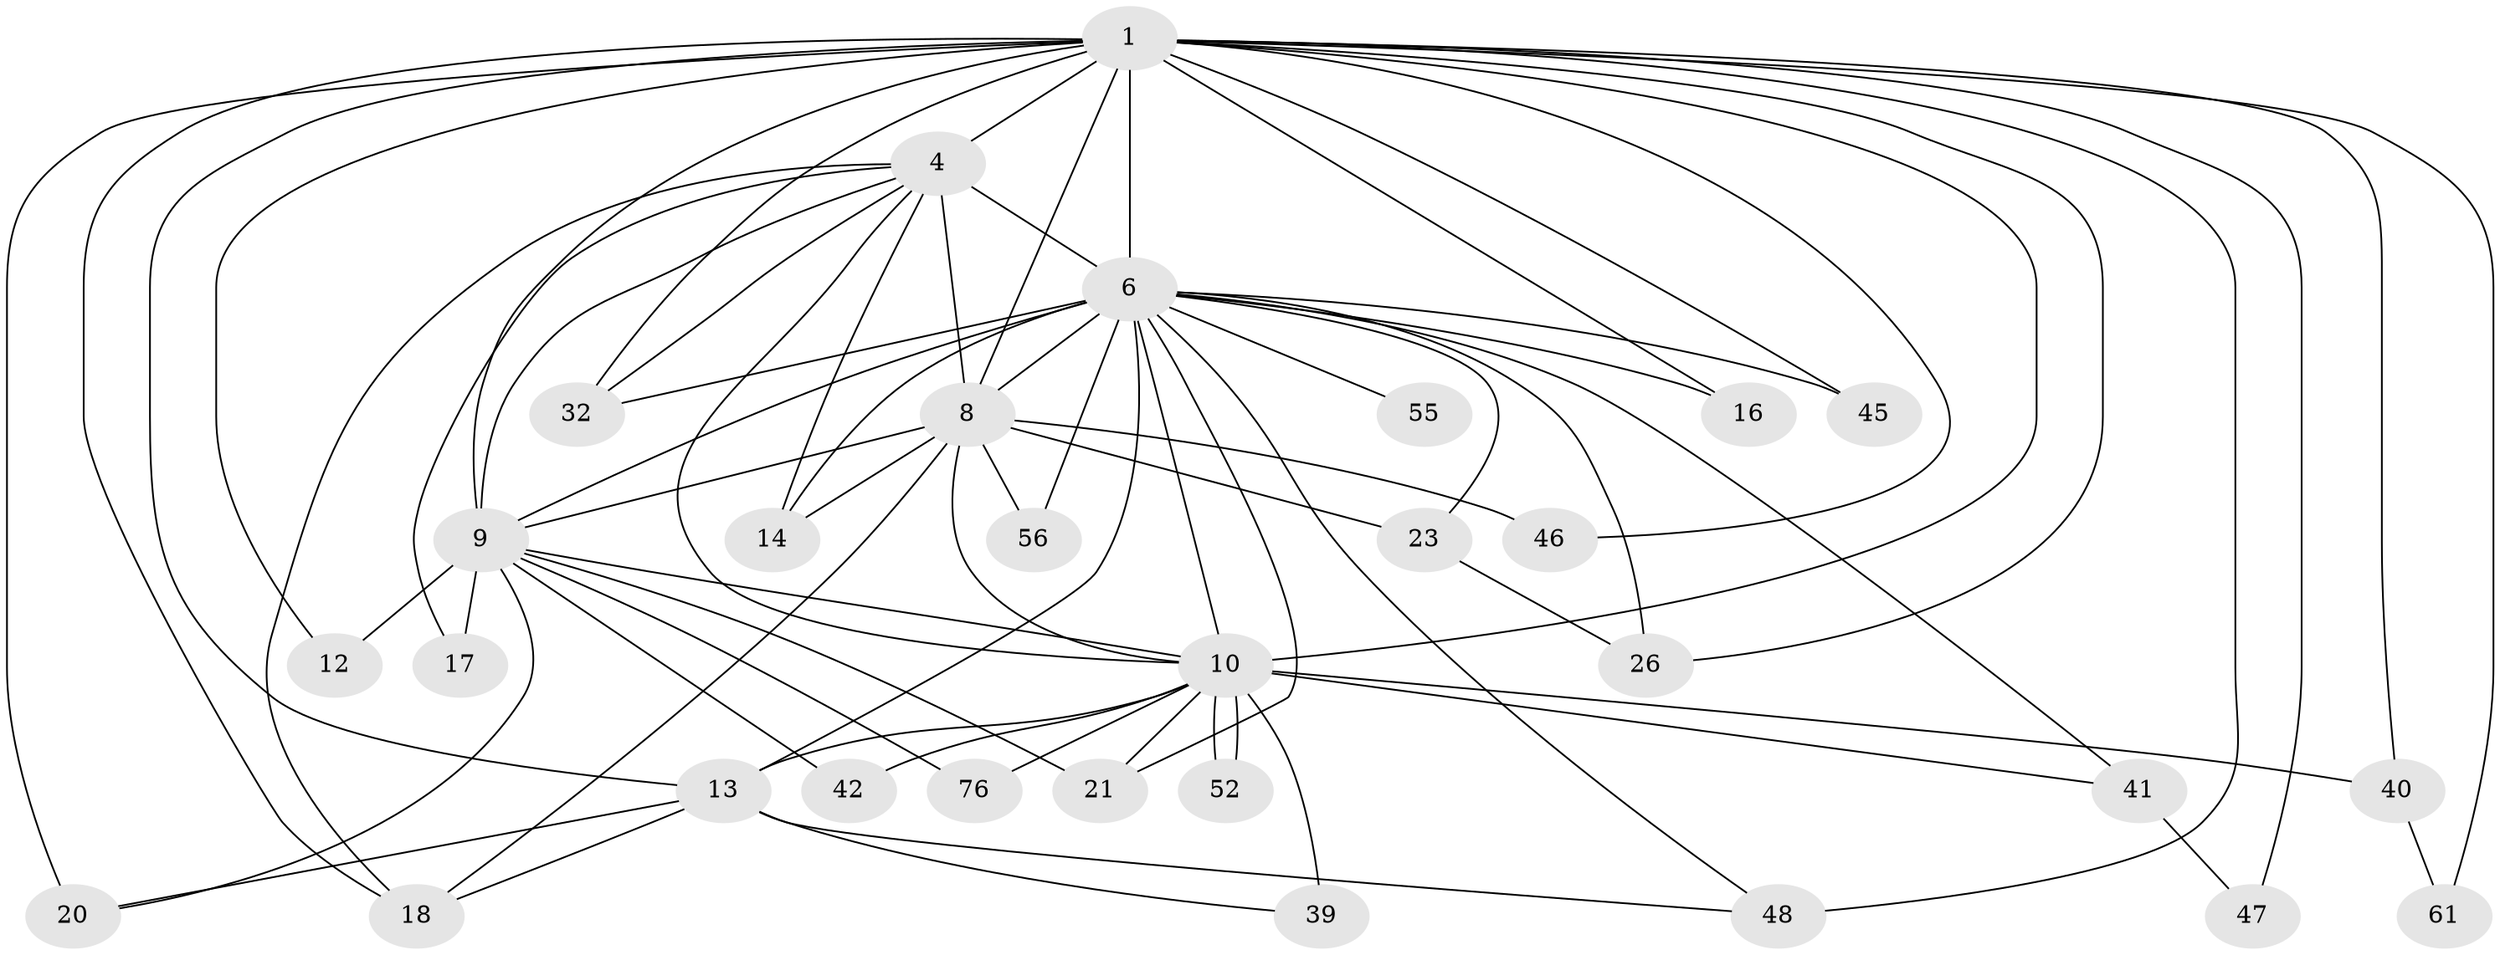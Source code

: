 // original degree distribution, {18: 0.012987012987012988, 17: 0.025974025974025976, 21: 0.012987012987012988, 15: 0.012987012987012988, 12: 0.012987012987012988, 24: 0.012987012987012988, 19: 0.012987012987012988, 16: 0.012987012987012988, 22: 0.012987012987012988, 2: 0.5194805194805194, 8: 0.012987012987012988, 3: 0.22077922077922077, 4: 0.1038961038961039, 6: 0.012987012987012988}
// Generated by graph-tools (version 1.1) at 2025/17/03/04/25 18:17:45]
// undirected, 30 vertices, 71 edges
graph export_dot {
graph [start="1"]
  node [color=gray90,style=filled];
  1 [super="+30+2"];
  4 [super="+58"];
  6 [super="+33+11+63+7+50+15+24+19+65"];
  8;
  9;
  10 [super="+22+62+28"];
  12;
  13 [super="+35"];
  14 [super="+64"];
  16;
  17;
  18 [super="+27"];
  20;
  21 [super="+54"];
  23;
  26 [super="+43"];
  32 [super="+77"];
  39 [super="+51"];
  40;
  41;
  42;
  45;
  46;
  47;
  48 [super="+69+53"];
  52;
  55;
  56;
  61;
  76;
  1 -- 4 [weight=4];
  1 -- 6 [weight=20];
  1 -- 8 [weight=6];
  1 -- 9 [weight=6];
  1 -- 10 [weight=6];
  1 -- 26;
  1 -- 45;
  1 -- 12;
  1 -- 13;
  1 -- 16;
  1 -- 18;
  1 -- 20;
  1 -- 32;
  1 -- 40;
  1 -- 46;
  1 -- 47;
  1 -- 48 [weight=2];
  1 -- 61;
  4 -- 6 [weight=3];
  4 -- 8;
  4 -- 9;
  4 -- 10;
  4 -- 14;
  4 -- 17;
  4 -- 32;
  4 -- 18;
  6 -- 8 [weight=2];
  6 -- 9 [weight=2];
  6 -- 10 [weight=4];
  6 -- 13 [weight=3];
  6 -- 16;
  6 -- 21;
  6 -- 55 [weight=2];
  6 -- 48;
  6 -- 32;
  6 -- 41;
  6 -- 45;
  6 -- 14;
  6 -- 23;
  6 -- 56;
  6 -- 26 [weight=2];
  8 -- 9;
  8 -- 10;
  8 -- 14;
  8 -- 23;
  8 -- 46;
  8 -- 56;
  8 -- 18;
  9 -- 10;
  9 -- 12;
  9 -- 17;
  9 -- 20;
  9 -- 42;
  9 -- 76;
  9 -- 21;
  10 -- 13;
  10 -- 21;
  10 -- 39 [weight=2];
  10 -- 40;
  10 -- 41;
  10 -- 52;
  10 -- 52;
  10 -- 76;
  10 -- 42;
  13 -- 18;
  13 -- 20;
  13 -- 39;
  13 -- 48;
  23 -- 26;
  40 -- 61;
  41 -- 47;
}
